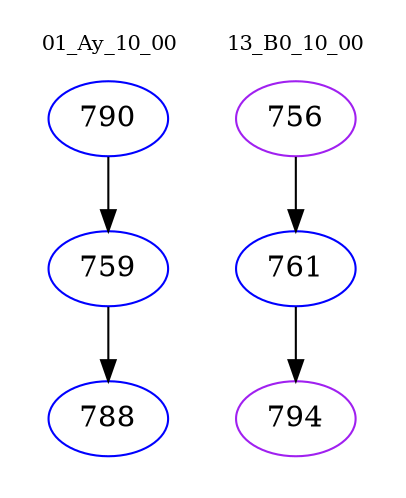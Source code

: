 digraph{
subgraph cluster_0 {
color = white
label = "01_Ay_10_00";
fontsize=10;
T0_790 [label="790", color="blue"]
T0_790 -> T0_759 [color="black"]
T0_759 [label="759", color="blue"]
T0_759 -> T0_788 [color="black"]
T0_788 [label="788", color="blue"]
}
subgraph cluster_1 {
color = white
label = "13_B0_10_00";
fontsize=10;
T1_756 [label="756", color="purple"]
T1_756 -> T1_761 [color="black"]
T1_761 [label="761", color="blue"]
T1_761 -> T1_794 [color="black"]
T1_794 [label="794", color="purple"]
}
}
